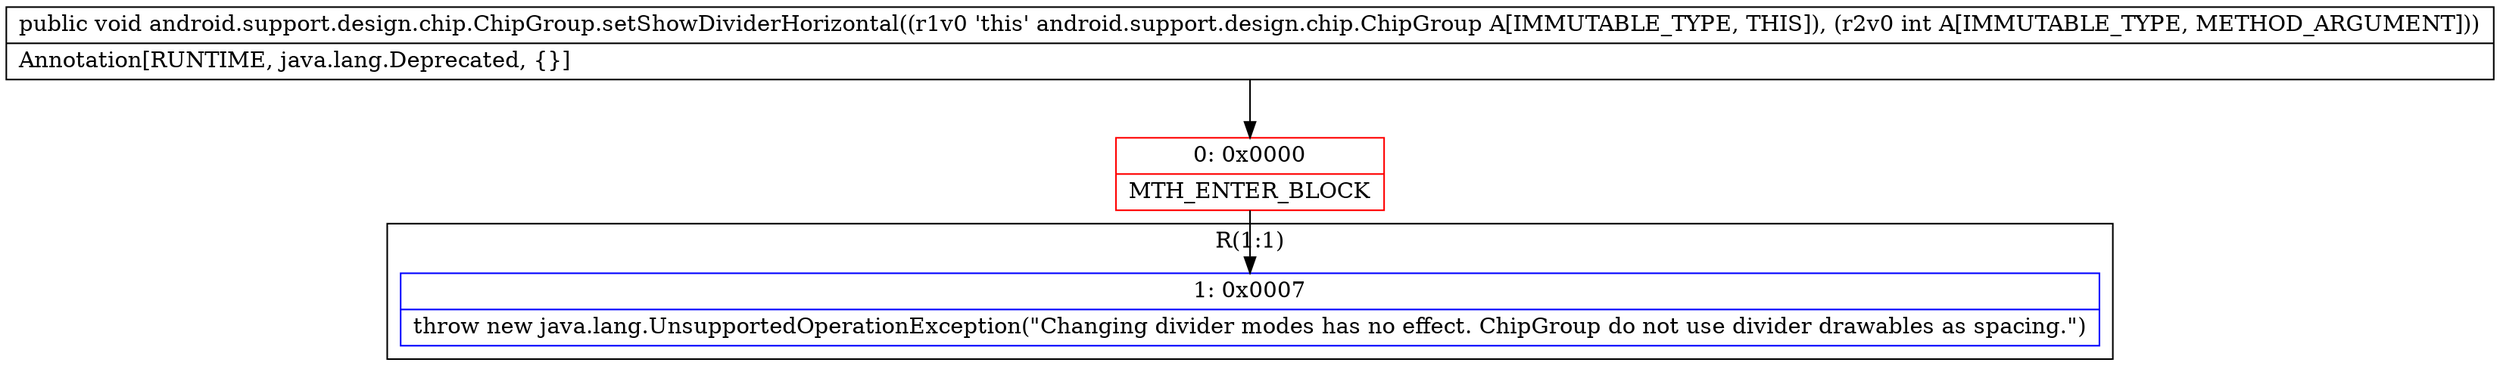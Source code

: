 digraph "CFG forandroid.support.design.chip.ChipGroup.setShowDividerHorizontal(I)V" {
subgraph cluster_Region_1234897066 {
label = "R(1:1)";
node [shape=record,color=blue];
Node_1 [shape=record,label="{1\:\ 0x0007|throw new java.lang.UnsupportedOperationException(\"Changing divider modes has no effect. ChipGroup do not use divider drawables as spacing.\")\l}"];
}
Node_0 [shape=record,color=red,label="{0\:\ 0x0000|MTH_ENTER_BLOCK\l}"];
MethodNode[shape=record,label="{public void android.support.design.chip.ChipGroup.setShowDividerHorizontal((r1v0 'this' android.support.design.chip.ChipGroup A[IMMUTABLE_TYPE, THIS]), (r2v0 int A[IMMUTABLE_TYPE, METHOD_ARGUMENT]))  | Annotation[RUNTIME, java.lang.Deprecated, \{\}]\l}"];
MethodNode -> Node_0;
Node_0 -> Node_1;
}

